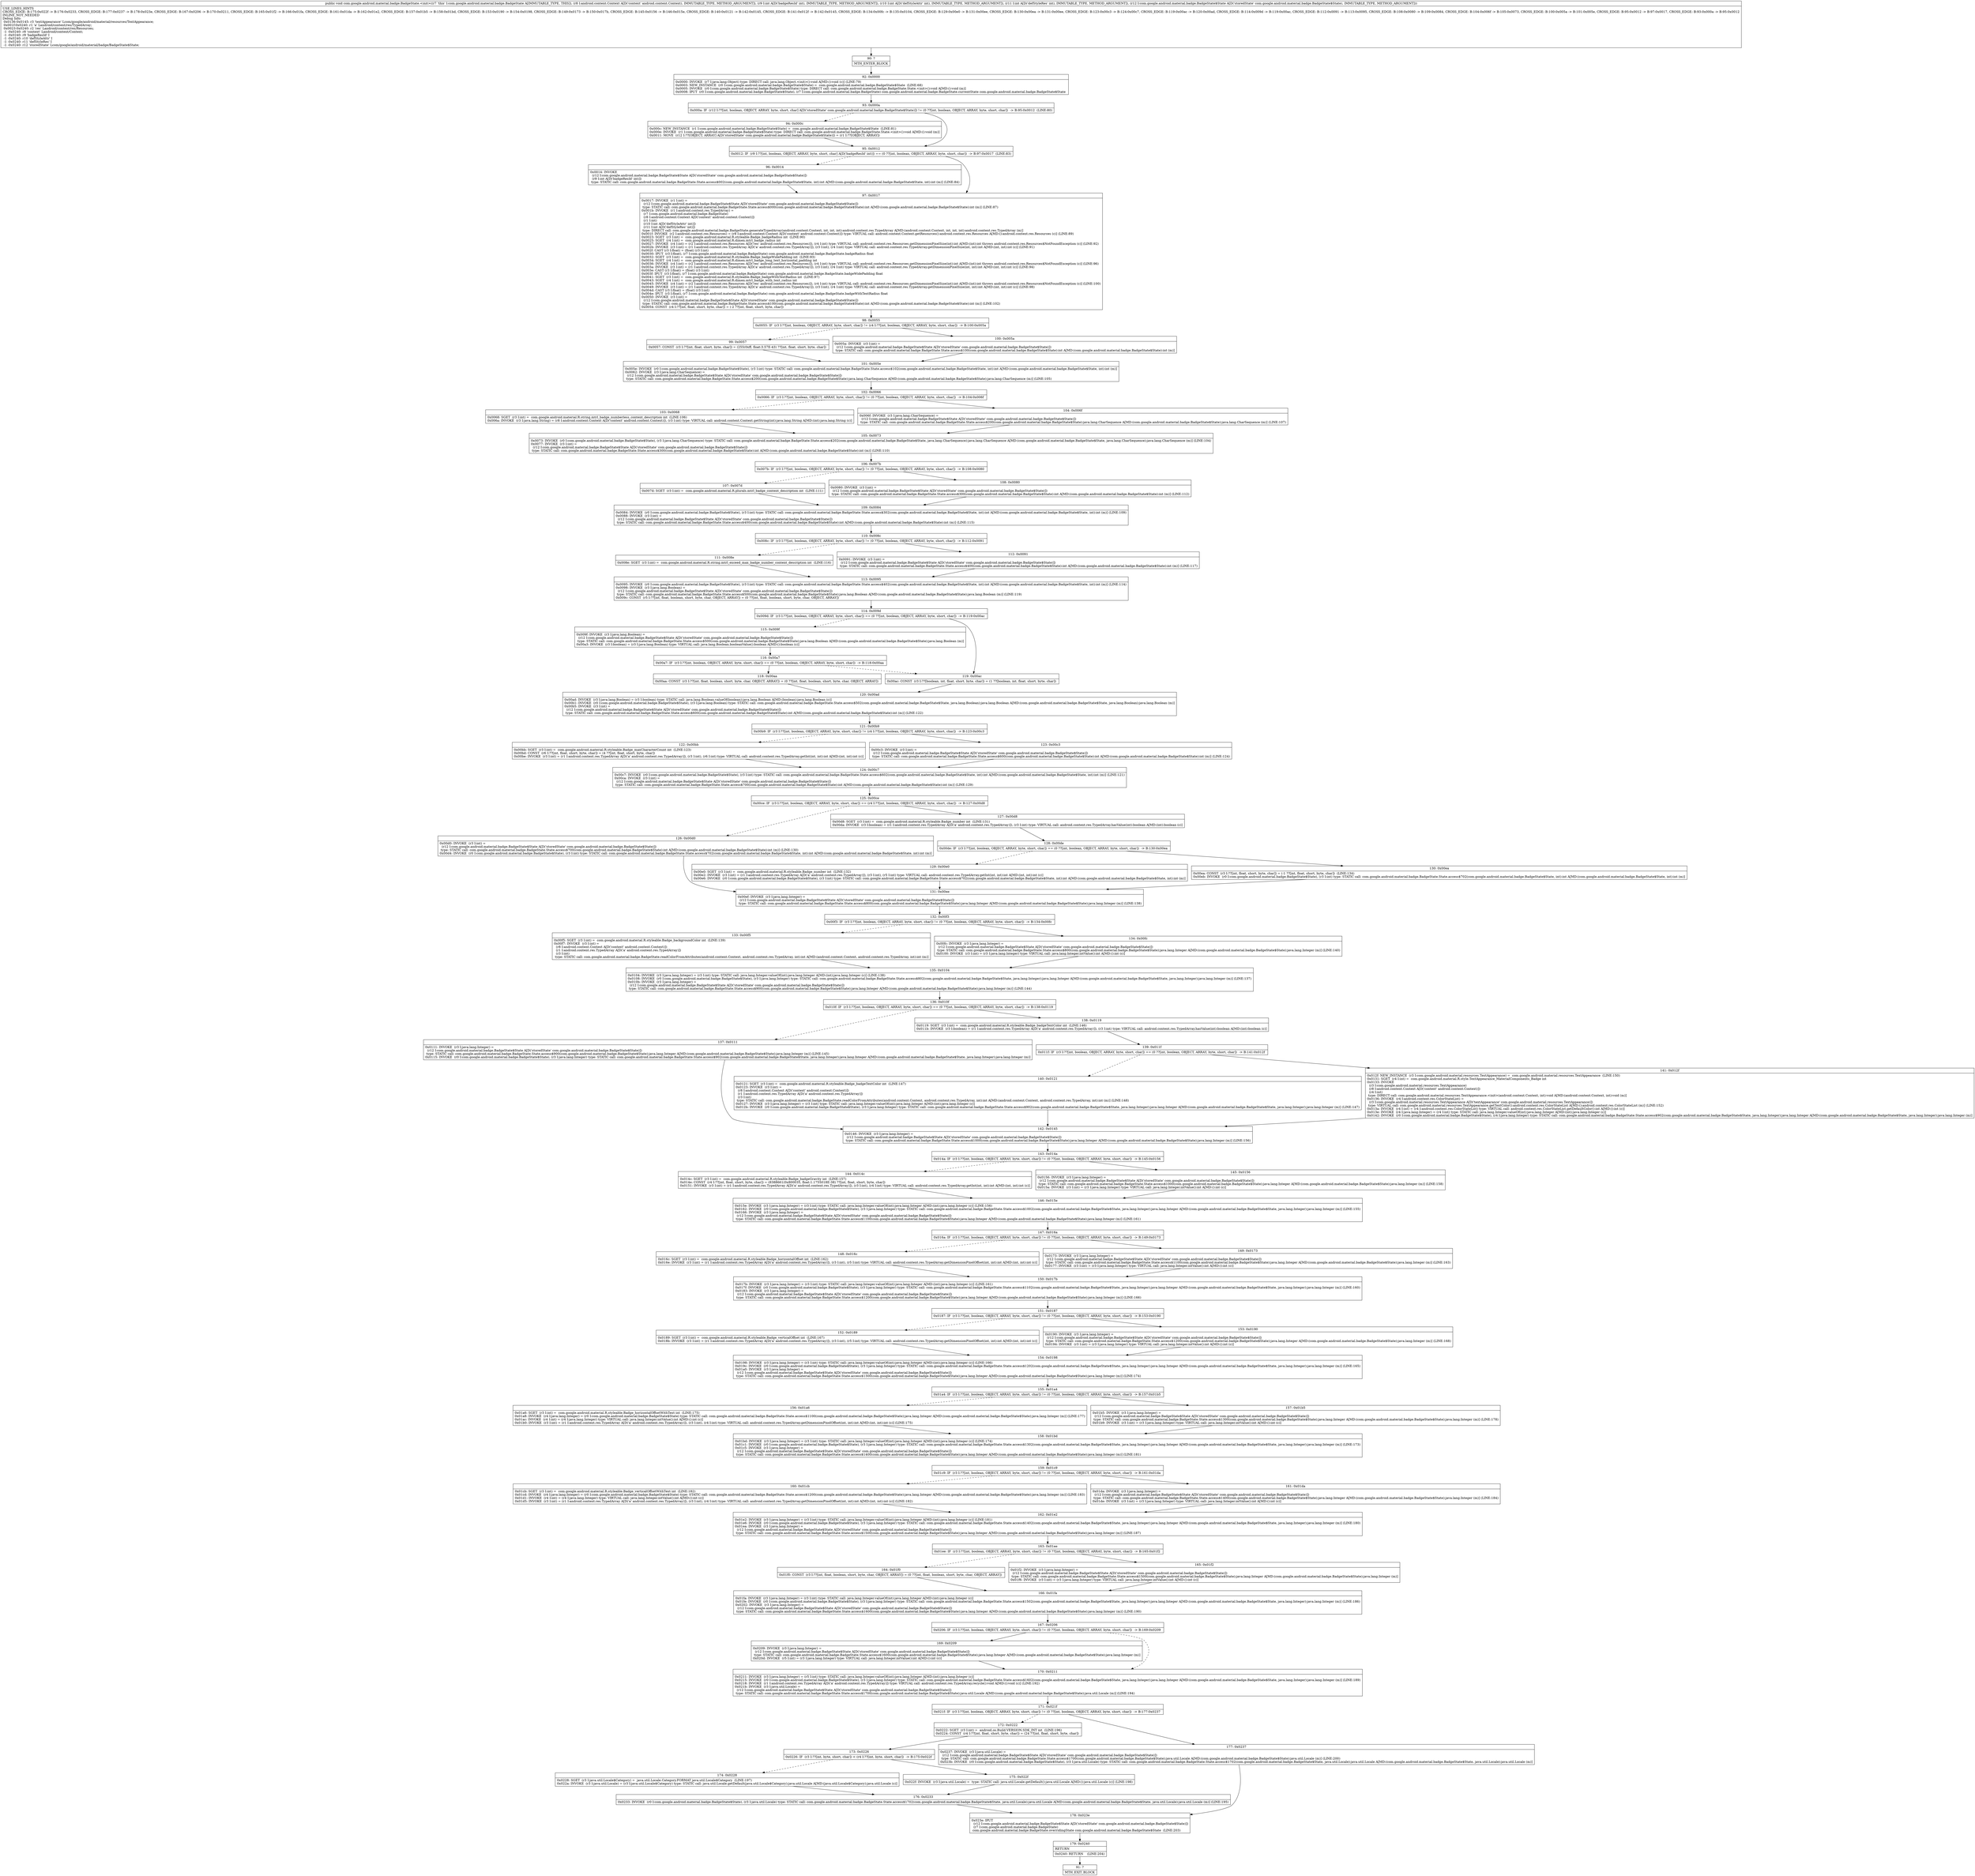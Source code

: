 digraph "CFG forcom.google.android.material.badge.BadgeState.\<init\>(Landroid\/content\/Context;IIILcom\/google\/android\/material\/badge\/BadgeState$State;)V" {
Node_90 [shape=record,label="{90\:\ ?|MTH_ENTER_BLOCK\l}"];
Node_92 [shape=record,label="{92\:\ 0x0000|0x0000: INVOKE  (r7 I:java.lang.Object) type: DIRECT call: java.lang.Object.\<init\>():void A[MD:():void (c)] (LINE:79)\l0x0003: NEW_INSTANCE  (r0 I:com.google.android.material.badge.BadgeState$State) =  com.google.android.material.badge.BadgeState$State  (LINE:68)\l0x0005: INVOKE  (r0 I:com.google.android.material.badge.BadgeState$State) type: DIRECT call: com.google.android.material.badge.BadgeState.State.\<init\>():void A[MD:():void (m)]\l0x0008: IPUT  (r0 I:com.google.android.material.badge.BadgeState$State), (r7 I:com.google.android.material.badge.BadgeState) com.google.android.material.badge.BadgeState.currentState com.google.android.material.badge.BadgeState$State \l}"];
Node_93 [shape=record,label="{93\:\ 0x000a|0x000a: IF  (r12 I:??[int, boolean, OBJECT, ARRAY, byte, short, char] A[D('storedState' com.google.android.material.badge.BadgeState$State)]) != (0 ??[int, boolean, OBJECT, ARRAY, byte, short, char])  \-\> B:95:0x0012  (LINE:80)\l}"];
Node_94 [shape=record,label="{94\:\ 0x000c|0x000c: NEW_INSTANCE  (r1 I:com.google.android.material.badge.BadgeState$State) =  com.google.android.material.badge.BadgeState$State  (LINE:81)\l0x000e: INVOKE  (r1 I:com.google.android.material.badge.BadgeState$State) type: DIRECT call: com.google.android.material.badge.BadgeState.State.\<init\>():void A[MD:():void (m)]\l0x0011: MOVE  (r12 I:??[OBJECT, ARRAY] A[D('storedState' com.google.android.material.badge.BadgeState$State)]) = (r1 I:??[OBJECT, ARRAY]) \l}"];
Node_95 [shape=record,label="{95\:\ 0x0012|0x0012: IF  (r9 I:??[int, boolean, OBJECT, ARRAY, byte, short, char] A[D('badgeResId' int)]) == (0 ??[int, boolean, OBJECT, ARRAY, byte, short, char])  \-\> B:97:0x0017  (LINE:83)\l}"];
Node_96 [shape=record,label="{96\:\ 0x0014|0x0014: INVOKE  \l  (r12 I:com.google.android.material.badge.BadgeState$State A[D('storedState' com.google.android.material.badge.BadgeState$State)])\l  (r9 I:int A[D('badgeResId' int)])\l type: STATIC call: com.google.android.material.badge.BadgeState.State.access$002(com.google.android.material.badge.BadgeState$State, int):int A[MD:(com.google.android.material.badge.BadgeState$State, int):int (m)] (LINE:84)\l}"];
Node_97 [shape=record,label="{97\:\ 0x0017|0x0017: INVOKE  (r1 I:int) = \l  (r12 I:com.google.android.material.badge.BadgeState$State A[D('storedState' com.google.android.material.badge.BadgeState$State)])\l type: STATIC call: com.google.android.material.badge.BadgeState.State.access$000(com.google.android.material.badge.BadgeState$State):int A[MD:(com.google.android.material.badge.BadgeState$State):int (m)] (LINE:87)\l0x001b: INVOKE  (r1 I:android.content.res.TypedArray) = \l  (r7 I:com.google.android.material.badge.BadgeState)\l  (r8 I:android.content.Context A[D('context' android.content.Context)])\l  (r1 I:int)\l  (r10 I:int A[D('defStyleAttr' int)])\l  (r11 I:int A[D('defStyleRes' int)])\l type: DIRECT call: com.google.android.material.badge.BadgeState.generateTypedArray(android.content.Context, int, int, int):android.content.res.TypedArray A[MD:(android.content.Context, int, int, int):android.content.res.TypedArray (m)]\l0x001f: INVOKE  (r2 I:android.content.res.Resources) = (r8 I:android.content.Context A[D('context' android.content.Context)]) type: VIRTUAL call: android.content.Context.getResources():android.content.res.Resources A[MD:():android.content.res.Resources (c)] (LINE:89)\l0x0023: SGET  (r3 I:int) =  com.google.android.material.R.styleable.Badge_badgeRadius int  (LINE:90)\l0x0025: SGET  (r4 I:int) =  com.google.android.material.R.dimen.mtrl_badge_radius int \l0x0027: INVOKE  (r4 I:int) = (r2 I:android.content.res.Resources A[D('res' android.content.res.Resources)]), (r4 I:int) type: VIRTUAL call: android.content.res.Resources.getDimensionPixelSize(int):int A[MD:(int):int throws android.content.res.Resources$NotFoundException (c)] (LINE:92)\l0x002b: INVOKE  (r3 I:int) = (r1 I:android.content.res.TypedArray A[D('a' android.content.res.TypedArray)]), (r3 I:int), (r4 I:int) type: VIRTUAL call: android.content.res.TypedArray.getDimensionPixelSize(int, int):int A[MD:(int, int):int (c)] (LINE:91)\l0x002f: CAST (r3 I:float) = (float) (r3 I:int) \l0x0030: IPUT  (r3 I:float), (r7 I:com.google.android.material.badge.BadgeState) com.google.android.material.badge.BadgeState.badgeRadius float \l0x0032: SGET  (r3 I:int) =  com.google.android.material.R.styleable.Badge_badgeWidePadding int  (LINE:93)\l0x0034: SGET  (r4 I:int) =  com.google.android.material.R.dimen.mtrl_badge_long_text_horizontal_padding int \l0x0036: INVOKE  (r4 I:int) = (r2 I:android.content.res.Resources A[D('res' android.content.res.Resources)]), (r4 I:int) type: VIRTUAL call: android.content.res.Resources.getDimensionPixelSize(int):int A[MD:(int):int throws android.content.res.Resources$NotFoundException (c)] (LINE:96)\l0x003a: INVOKE  (r3 I:int) = (r1 I:android.content.res.TypedArray A[D('a' android.content.res.TypedArray)]), (r3 I:int), (r4 I:int) type: VIRTUAL call: android.content.res.TypedArray.getDimensionPixelSize(int, int):int A[MD:(int, int):int (c)] (LINE:94)\l0x003e: CAST (r3 I:float) = (float) (r3 I:int) \l0x003f: IPUT  (r3 I:float), (r7 I:com.google.android.material.badge.BadgeState) com.google.android.material.badge.BadgeState.badgeWidePadding float \l0x0041: SGET  (r3 I:int) =  com.google.android.material.R.styleable.Badge_badgeWithTextRadius int  (LINE:97)\l0x0043: SGET  (r4 I:int) =  com.google.android.material.R.dimen.mtrl_badge_with_text_radius int \l0x0045: INVOKE  (r4 I:int) = (r2 I:android.content.res.Resources A[D('res' android.content.res.Resources)]), (r4 I:int) type: VIRTUAL call: android.content.res.Resources.getDimensionPixelSize(int):int A[MD:(int):int throws android.content.res.Resources$NotFoundException (c)] (LINE:100)\l0x0049: INVOKE  (r3 I:int) = (r1 I:android.content.res.TypedArray A[D('a' android.content.res.TypedArray)]), (r3 I:int), (r4 I:int) type: VIRTUAL call: android.content.res.TypedArray.getDimensionPixelSize(int, int):int A[MD:(int, int):int (c)] (LINE:98)\l0x004d: CAST (r3 I:float) = (float) (r3 I:int) \l0x004e: IPUT  (r3 I:float), (r7 I:com.google.android.material.badge.BadgeState) com.google.android.material.badge.BadgeState.badgeWithTextRadius float \l0x0050: INVOKE  (r3 I:int) = \l  (r12 I:com.google.android.material.badge.BadgeState$State A[D('storedState' com.google.android.material.badge.BadgeState$State)])\l type: STATIC call: com.google.android.material.badge.BadgeState.State.access$100(com.google.android.material.badge.BadgeState$State):int A[MD:(com.google.android.material.badge.BadgeState$State):int (m)] (LINE:102)\l0x0054: CONST  (r4 I:??[int, float, short, byte, char]) = (\-2 ??[int, float, short, byte, char]) \l}"];
Node_98 [shape=record,label="{98\:\ 0x0055|0x0055: IF  (r3 I:??[int, boolean, OBJECT, ARRAY, byte, short, char]) != (r4 I:??[int, boolean, OBJECT, ARRAY, byte, short, char])  \-\> B:100:0x005a \l}"];
Node_99 [shape=record,label="{99\:\ 0x0057|0x0057: CONST  (r3 I:??[int, float, short, byte, char]) = (255(0xff, float:3.57E\-43) ??[int, float, short, byte, char]) \l}"];
Node_101 [shape=record,label="{101\:\ 0x005e|0x005e: INVOKE  (r0 I:com.google.android.material.badge.BadgeState$State), (r3 I:int) type: STATIC call: com.google.android.material.badge.BadgeState.State.access$102(com.google.android.material.badge.BadgeState$State, int):int A[MD:(com.google.android.material.badge.BadgeState$State, int):int (m)]\l0x0062: INVOKE  (r3 I:java.lang.CharSequence) = \l  (r12 I:com.google.android.material.badge.BadgeState$State A[D('storedState' com.google.android.material.badge.BadgeState$State)])\l type: STATIC call: com.google.android.material.badge.BadgeState.State.access$200(com.google.android.material.badge.BadgeState$State):java.lang.CharSequence A[MD:(com.google.android.material.badge.BadgeState$State):java.lang.CharSequence (m)] (LINE:105)\l}"];
Node_102 [shape=record,label="{102\:\ 0x0066|0x0066: IF  (r3 I:??[int, boolean, OBJECT, ARRAY, byte, short, char]) != (0 ??[int, boolean, OBJECT, ARRAY, byte, short, char])  \-\> B:104:0x006f \l}"];
Node_103 [shape=record,label="{103\:\ 0x0068|0x0068: SGET  (r3 I:int) =  com.google.android.material.R.string.mtrl_badge_numberless_content_description int  (LINE:106)\l0x006a: INVOKE  (r3 I:java.lang.String) = (r8 I:android.content.Context A[D('context' android.content.Context)]), (r3 I:int) type: VIRTUAL call: android.content.Context.getString(int):java.lang.String A[MD:(int):java.lang.String (c)]\l}"];
Node_105 [shape=record,label="{105\:\ 0x0073|0x0073: INVOKE  (r0 I:com.google.android.material.badge.BadgeState$State), (r3 I:java.lang.CharSequence) type: STATIC call: com.google.android.material.badge.BadgeState.State.access$202(com.google.android.material.badge.BadgeState$State, java.lang.CharSequence):java.lang.CharSequence A[MD:(com.google.android.material.badge.BadgeState$State, java.lang.CharSequence):java.lang.CharSequence (m)] (LINE:104)\l0x0077: INVOKE  (r3 I:int) = \l  (r12 I:com.google.android.material.badge.BadgeState$State A[D('storedState' com.google.android.material.badge.BadgeState$State)])\l type: STATIC call: com.google.android.material.badge.BadgeState.State.access$300(com.google.android.material.badge.BadgeState$State):int A[MD:(com.google.android.material.badge.BadgeState$State):int (m)] (LINE:110)\l}"];
Node_106 [shape=record,label="{106\:\ 0x007b|0x007b: IF  (r3 I:??[int, boolean, OBJECT, ARRAY, byte, short, char]) != (0 ??[int, boolean, OBJECT, ARRAY, byte, short, char])  \-\> B:108:0x0080 \l}"];
Node_107 [shape=record,label="{107\:\ 0x007d|0x007d: SGET  (r3 I:int) =  com.google.android.material.R.plurals.mtrl_badge_content_description int  (LINE:111)\l}"];
Node_109 [shape=record,label="{109\:\ 0x0084|0x0084: INVOKE  (r0 I:com.google.android.material.badge.BadgeState$State), (r3 I:int) type: STATIC call: com.google.android.material.badge.BadgeState.State.access$302(com.google.android.material.badge.BadgeState$State, int):int A[MD:(com.google.android.material.badge.BadgeState$State, int):int (m)] (LINE:109)\l0x0088: INVOKE  (r3 I:int) = \l  (r12 I:com.google.android.material.badge.BadgeState$State A[D('storedState' com.google.android.material.badge.BadgeState$State)])\l type: STATIC call: com.google.android.material.badge.BadgeState.State.access$400(com.google.android.material.badge.BadgeState$State):int A[MD:(com.google.android.material.badge.BadgeState$State):int (m)] (LINE:115)\l}"];
Node_110 [shape=record,label="{110\:\ 0x008c|0x008c: IF  (r3 I:??[int, boolean, OBJECT, ARRAY, byte, short, char]) != (0 ??[int, boolean, OBJECT, ARRAY, byte, short, char])  \-\> B:112:0x0091 \l}"];
Node_111 [shape=record,label="{111\:\ 0x008e|0x008e: SGET  (r3 I:int) =  com.google.android.material.R.string.mtrl_exceed_max_badge_number_content_description int  (LINE:116)\l}"];
Node_113 [shape=record,label="{113\:\ 0x0095|0x0095: INVOKE  (r0 I:com.google.android.material.badge.BadgeState$State), (r3 I:int) type: STATIC call: com.google.android.material.badge.BadgeState.State.access$402(com.google.android.material.badge.BadgeState$State, int):int A[MD:(com.google.android.material.badge.BadgeState$State, int):int (m)] (LINE:114)\l0x0098: INVOKE  (r3 I:java.lang.Boolean) = \l  (r12 I:com.google.android.material.badge.BadgeState$State A[D('storedState' com.google.android.material.badge.BadgeState$State)])\l type: STATIC call: com.google.android.material.badge.BadgeState.State.access$500(com.google.android.material.badge.BadgeState$State):java.lang.Boolean A[MD:(com.google.android.material.badge.BadgeState$State):java.lang.Boolean (m)] (LINE:119)\l0x009c: CONST  (r5 I:??[int, float, boolean, short, byte, char, OBJECT, ARRAY]) = (0 ??[int, float, boolean, short, byte, char, OBJECT, ARRAY]) \l}"];
Node_114 [shape=record,label="{114\:\ 0x009d|0x009d: IF  (r3 I:??[int, boolean, OBJECT, ARRAY, byte, short, char]) == (0 ??[int, boolean, OBJECT, ARRAY, byte, short, char])  \-\> B:119:0x00ac \l}"];
Node_115 [shape=record,label="{115\:\ 0x009f|0x009f: INVOKE  (r3 I:java.lang.Boolean) = \l  (r12 I:com.google.android.material.badge.BadgeState$State A[D('storedState' com.google.android.material.badge.BadgeState$State)])\l type: STATIC call: com.google.android.material.badge.BadgeState.State.access$500(com.google.android.material.badge.BadgeState$State):java.lang.Boolean A[MD:(com.google.android.material.badge.BadgeState$State):java.lang.Boolean (m)]\l0x00a3: INVOKE  (r3 I:boolean) = (r3 I:java.lang.Boolean) type: VIRTUAL call: java.lang.Boolean.booleanValue():boolean A[MD:():boolean (c)]\l}"];
Node_116 [shape=record,label="{116\:\ 0x00a7|0x00a7: IF  (r3 I:??[int, boolean, OBJECT, ARRAY, byte, short, char]) == (0 ??[int, boolean, OBJECT, ARRAY, byte, short, char])  \-\> B:118:0x00aa \l}"];
Node_118 [shape=record,label="{118\:\ 0x00aa|0x00aa: CONST  (r3 I:??[int, float, boolean, short, byte, char, OBJECT, ARRAY]) = (0 ??[int, float, boolean, short, byte, char, OBJECT, ARRAY]) \l}"];
Node_120 [shape=record,label="{120\:\ 0x00ad|0x00ad: INVOKE  (r3 I:java.lang.Boolean) = (r3 I:boolean) type: STATIC call: java.lang.Boolean.valueOf(boolean):java.lang.Boolean A[MD:(boolean):java.lang.Boolean (c)]\l0x00b1: INVOKE  (r0 I:com.google.android.material.badge.BadgeState$State), (r3 I:java.lang.Boolean) type: STATIC call: com.google.android.material.badge.BadgeState.State.access$502(com.google.android.material.badge.BadgeState$State, java.lang.Boolean):java.lang.Boolean A[MD:(com.google.android.material.badge.BadgeState$State, java.lang.Boolean):java.lang.Boolean (m)]\l0x00b5: INVOKE  (r3 I:int) = \l  (r12 I:com.google.android.material.badge.BadgeState$State A[D('storedState' com.google.android.material.badge.BadgeState$State)])\l type: STATIC call: com.google.android.material.badge.BadgeState.State.access$600(com.google.android.material.badge.BadgeState$State):int A[MD:(com.google.android.material.badge.BadgeState$State):int (m)] (LINE:122)\l}"];
Node_121 [shape=record,label="{121\:\ 0x00b9|0x00b9: IF  (r3 I:??[int, boolean, OBJECT, ARRAY, byte, short, char]) != (r4 I:??[int, boolean, OBJECT, ARRAY, byte, short, char])  \-\> B:123:0x00c3 \l}"];
Node_122 [shape=record,label="{122\:\ 0x00bb|0x00bb: SGET  (r3 I:int) =  com.google.android.material.R.styleable.Badge_maxCharacterCount int  (LINE:123)\l0x00bd: CONST  (r6 I:??[int, float, short, byte, char]) = (4 ??[int, float, short, byte, char]) \l0x00be: INVOKE  (r3 I:int) = (r1 I:android.content.res.TypedArray A[D('a' android.content.res.TypedArray)]), (r3 I:int), (r6 I:int) type: VIRTUAL call: android.content.res.TypedArray.getInt(int, int):int A[MD:(int, int):int (c)]\l}"];
Node_124 [shape=record,label="{124\:\ 0x00c7|0x00c7: INVOKE  (r0 I:com.google.android.material.badge.BadgeState$State), (r3 I:int) type: STATIC call: com.google.android.material.badge.BadgeState.State.access$602(com.google.android.material.badge.BadgeState$State, int):int A[MD:(com.google.android.material.badge.BadgeState$State, int):int (m)] (LINE:121)\l0x00ca: INVOKE  (r3 I:int) = \l  (r12 I:com.google.android.material.badge.BadgeState$State A[D('storedState' com.google.android.material.badge.BadgeState$State)])\l type: STATIC call: com.google.android.material.badge.BadgeState.State.access$700(com.google.android.material.badge.BadgeState$State):int A[MD:(com.google.android.material.badge.BadgeState$State):int (m)] (LINE:129)\l}"];
Node_125 [shape=record,label="{125\:\ 0x00ce|0x00ce: IF  (r3 I:??[int, boolean, OBJECT, ARRAY, byte, short, char]) == (r4 I:??[int, boolean, OBJECT, ARRAY, byte, short, char])  \-\> B:127:0x00d8 \l}"];
Node_126 [shape=record,label="{126\:\ 0x00d0|0x00d0: INVOKE  (r3 I:int) = \l  (r12 I:com.google.android.material.badge.BadgeState$State A[D('storedState' com.google.android.material.badge.BadgeState$State)])\l type: STATIC call: com.google.android.material.badge.BadgeState.State.access$700(com.google.android.material.badge.BadgeState$State):int A[MD:(com.google.android.material.badge.BadgeState$State):int (m)] (LINE:130)\l0x00d4: INVOKE  (r0 I:com.google.android.material.badge.BadgeState$State), (r3 I:int) type: STATIC call: com.google.android.material.badge.BadgeState.State.access$702(com.google.android.material.badge.BadgeState$State, int):int A[MD:(com.google.android.material.badge.BadgeState$State, int):int (m)]\l}"];
Node_131 [shape=record,label="{131\:\ 0x00ee|0x00ef: INVOKE  (r3 I:java.lang.Integer) = \l  (r12 I:com.google.android.material.badge.BadgeState$State A[D('storedState' com.google.android.material.badge.BadgeState$State)])\l type: STATIC call: com.google.android.material.badge.BadgeState.State.access$800(com.google.android.material.badge.BadgeState$State):java.lang.Integer A[MD:(com.google.android.material.badge.BadgeState$State):java.lang.Integer (m)] (LINE:138)\l}"];
Node_132 [shape=record,label="{132\:\ 0x00f3|0x00f3: IF  (r3 I:??[int, boolean, OBJECT, ARRAY, byte, short, char]) != (0 ??[int, boolean, OBJECT, ARRAY, byte, short, char])  \-\> B:134:0x00fc \l}"];
Node_133 [shape=record,label="{133\:\ 0x00f5|0x00f5: SGET  (r3 I:int) =  com.google.android.material.R.styleable.Badge_backgroundColor int  (LINE:139)\l0x00f7: INVOKE  (r3 I:int) = \l  (r8 I:android.content.Context A[D('context' android.content.Context)])\l  (r1 I:android.content.res.TypedArray A[D('a' android.content.res.TypedArray)])\l  (r3 I:int)\l type: STATIC call: com.google.android.material.badge.BadgeState.readColorFromAttributes(android.content.Context, android.content.res.TypedArray, int):int A[MD:(android.content.Context, android.content.res.TypedArray, int):int (m)]\l}"];
Node_135 [shape=record,label="{135\:\ 0x0104|0x0104: INVOKE  (r3 I:java.lang.Integer) = (r3 I:int) type: STATIC call: java.lang.Integer.valueOf(int):java.lang.Integer A[MD:(int):java.lang.Integer (c)] (LINE:138)\l0x0108: INVOKE  (r0 I:com.google.android.material.badge.BadgeState$State), (r3 I:java.lang.Integer) type: STATIC call: com.google.android.material.badge.BadgeState.State.access$802(com.google.android.material.badge.BadgeState$State, java.lang.Integer):java.lang.Integer A[MD:(com.google.android.material.badge.BadgeState$State, java.lang.Integer):java.lang.Integer (m)] (LINE:137)\l0x010b: INVOKE  (r3 I:java.lang.Integer) = \l  (r12 I:com.google.android.material.badge.BadgeState$State A[D('storedState' com.google.android.material.badge.BadgeState$State)])\l type: STATIC call: com.google.android.material.badge.BadgeState.State.access$900(com.google.android.material.badge.BadgeState$State):java.lang.Integer A[MD:(com.google.android.material.badge.BadgeState$State):java.lang.Integer (m)] (LINE:144)\l}"];
Node_136 [shape=record,label="{136\:\ 0x010f|0x010f: IF  (r3 I:??[int, boolean, OBJECT, ARRAY, byte, short, char]) == (0 ??[int, boolean, OBJECT, ARRAY, byte, short, char])  \-\> B:138:0x0119 \l}"];
Node_137 [shape=record,label="{137\:\ 0x0111|0x0111: INVOKE  (r3 I:java.lang.Integer) = \l  (r12 I:com.google.android.material.badge.BadgeState$State A[D('storedState' com.google.android.material.badge.BadgeState$State)])\l type: STATIC call: com.google.android.material.badge.BadgeState.State.access$900(com.google.android.material.badge.BadgeState$State):java.lang.Integer A[MD:(com.google.android.material.badge.BadgeState$State):java.lang.Integer (m)] (LINE:145)\l0x0115: INVOKE  (r0 I:com.google.android.material.badge.BadgeState$State), (r3 I:java.lang.Integer) type: STATIC call: com.google.android.material.badge.BadgeState.State.access$902(com.google.android.material.badge.BadgeState$State, java.lang.Integer):java.lang.Integer A[MD:(com.google.android.material.badge.BadgeState$State, java.lang.Integer):java.lang.Integer (m)]\l}"];
Node_142 [shape=record,label="{142\:\ 0x0145|0x0146: INVOKE  (r3 I:java.lang.Integer) = \l  (r12 I:com.google.android.material.badge.BadgeState$State A[D('storedState' com.google.android.material.badge.BadgeState$State)])\l type: STATIC call: com.google.android.material.badge.BadgeState.State.access$1000(com.google.android.material.badge.BadgeState$State):java.lang.Integer A[MD:(com.google.android.material.badge.BadgeState$State):java.lang.Integer (m)] (LINE:156)\l}"];
Node_143 [shape=record,label="{143\:\ 0x014a|0x014a: IF  (r3 I:??[int, boolean, OBJECT, ARRAY, byte, short, char]) != (0 ??[int, boolean, OBJECT, ARRAY, byte, short, char])  \-\> B:145:0x0156 \l}"];
Node_144 [shape=record,label="{144\:\ 0x014c|0x014c: SGET  (r3 I:int) =  com.google.android.material.R.styleable.Badge_badgeGravity int  (LINE:157)\l0x014e: CONST  (r4 I:??[int, float, short, byte, char]) = (8388661(0x800035, float:1.1755018E\-38) ??[int, float, short, byte, char]) \l0x0151: INVOKE  (r3 I:int) = (r1 I:android.content.res.TypedArray A[D('a' android.content.res.TypedArray)]), (r3 I:int), (r4 I:int) type: VIRTUAL call: android.content.res.TypedArray.getInt(int, int):int A[MD:(int, int):int (c)]\l}"];
Node_146 [shape=record,label="{146\:\ 0x015e|0x015e: INVOKE  (r3 I:java.lang.Integer) = (r3 I:int) type: STATIC call: java.lang.Integer.valueOf(int):java.lang.Integer A[MD:(int):java.lang.Integer (c)] (LINE:156)\l0x0162: INVOKE  (r0 I:com.google.android.material.badge.BadgeState$State), (r3 I:java.lang.Integer) type: STATIC call: com.google.android.material.badge.BadgeState.State.access$1002(com.google.android.material.badge.BadgeState$State, java.lang.Integer):java.lang.Integer A[MD:(com.google.android.material.badge.BadgeState$State, java.lang.Integer):java.lang.Integer (m)] (LINE:155)\l0x0166: INVOKE  (r3 I:java.lang.Integer) = \l  (r12 I:com.google.android.material.badge.BadgeState$State A[D('storedState' com.google.android.material.badge.BadgeState$State)])\l type: STATIC call: com.google.android.material.badge.BadgeState.State.access$1100(com.google.android.material.badge.BadgeState$State):java.lang.Integer A[MD:(com.google.android.material.badge.BadgeState$State):java.lang.Integer (m)] (LINE:161)\l}"];
Node_147 [shape=record,label="{147\:\ 0x016a|0x016a: IF  (r3 I:??[int, boolean, OBJECT, ARRAY, byte, short, char]) != (0 ??[int, boolean, OBJECT, ARRAY, byte, short, char])  \-\> B:149:0x0173 \l}"];
Node_148 [shape=record,label="{148\:\ 0x016c|0x016c: SGET  (r3 I:int) =  com.google.android.material.R.styleable.Badge_horizontalOffset int  (LINE:162)\l0x016e: INVOKE  (r3 I:int) = (r1 I:android.content.res.TypedArray A[D('a' android.content.res.TypedArray)]), (r3 I:int), (r5 I:int) type: VIRTUAL call: android.content.res.TypedArray.getDimensionPixelOffset(int, int):int A[MD:(int, int):int (c)]\l}"];
Node_150 [shape=record,label="{150\:\ 0x017b|0x017b: INVOKE  (r3 I:java.lang.Integer) = (r3 I:int) type: STATIC call: java.lang.Integer.valueOf(int):java.lang.Integer A[MD:(int):java.lang.Integer (c)] (LINE:161)\l0x017f: INVOKE  (r0 I:com.google.android.material.badge.BadgeState$State), (r3 I:java.lang.Integer) type: STATIC call: com.google.android.material.badge.BadgeState.State.access$1102(com.google.android.material.badge.BadgeState$State, java.lang.Integer):java.lang.Integer A[MD:(com.google.android.material.badge.BadgeState$State, java.lang.Integer):java.lang.Integer (m)] (LINE:160)\l0x0183: INVOKE  (r3 I:java.lang.Integer) = \l  (r12 I:com.google.android.material.badge.BadgeState$State A[D('storedState' com.google.android.material.badge.BadgeState$State)])\l type: STATIC call: com.google.android.material.badge.BadgeState.State.access$1200(com.google.android.material.badge.BadgeState$State):java.lang.Integer A[MD:(com.google.android.material.badge.BadgeState$State):java.lang.Integer (m)] (LINE:166)\l}"];
Node_151 [shape=record,label="{151\:\ 0x0187|0x0187: IF  (r3 I:??[int, boolean, OBJECT, ARRAY, byte, short, char]) != (0 ??[int, boolean, OBJECT, ARRAY, byte, short, char])  \-\> B:153:0x0190 \l}"];
Node_152 [shape=record,label="{152\:\ 0x0189|0x0189: SGET  (r3 I:int) =  com.google.android.material.R.styleable.Badge_verticalOffset int  (LINE:167)\l0x018b: INVOKE  (r3 I:int) = (r1 I:android.content.res.TypedArray A[D('a' android.content.res.TypedArray)]), (r3 I:int), (r5 I:int) type: VIRTUAL call: android.content.res.TypedArray.getDimensionPixelOffset(int, int):int A[MD:(int, int):int (c)]\l}"];
Node_154 [shape=record,label="{154\:\ 0x0198|0x0198: INVOKE  (r3 I:java.lang.Integer) = (r3 I:int) type: STATIC call: java.lang.Integer.valueOf(int):java.lang.Integer A[MD:(int):java.lang.Integer (c)] (LINE:166)\l0x019c: INVOKE  (r0 I:com.google.android.material.badge.BadgeState$State), (r3 I:java.lang.Integer) type: STATIC call: com.google.android.material.badge.BadgeState.State.access$1202(com.google.android.material.badge.BadgeState$State, java.lang.Integer):java.lang.Integer A[MD:(com.google.android.material.badge.BadgeState$State, java.lang.Integer):java.lang.Integer (m)] (LINE:165)\l0x01a0: INVOKE  (r3 I:java.lang.Integer) = \l  (r12 I:com.google.android.material.badge.BadgeState$State A[D('storedState' com.google.android.material.badge.BadgeState$State)])\l type: STATIC call: com.google.android.material.badge.BadgeState.State.access$1300(com.google.android.material.badge.BadgeState$State):java.lang.Integer A[MD:(com.google.android.material.badge.BadgeState$State):java.lang.Integer (m)] (LINE:174)\l}"];
Node_155 [shape=record,label="{155\:\ 0x01a4|0x01a4: IF  (r3 I:??[int, boolean, OBJECT, ARRAY, byte, short, char]) != (0 ??[int, boolean, OBJECT, ARRAY, byte, short, char])  \-\> B:157:0x01b5 \l}"];
Node_156 [shape=record,label="{156\:\ 0x01a6|0x01a6: SGET  (r3 I:int) =  com.google.android.material.R.styleable.Badge_horizontalOffsetWithText int  (LINE:175)\l0x01a8: INVOKE  (r4 I:java.lang.Integer) = (r0 I:com.google.android.material.badge.BadgeState$State) type: STATIC call: com.google.android.material.badge.BadgeState.State.access$1100(com.google.android.material.badge.BadgeState$State):java.lang.Integer A[MD:(com.google.android.material.badge.BadgeState$State):java.lang.Integer (m)] (LINE:177)\l0x01ac: INVOKE  (r4 I:int) = (r4 I:java.lang.Integer) type: VIRTUAL call: java.lang.Integer.intValue():int A[MD:():int (c)]\l0x01b0: INVOKE  (r3 I:int) = (r1 I:android.content.res.TypedArray A[D('a' android.content.res.TypedArray)]), (r3 I:int), (r4 I:int) type: VIRTUAL call: android.content.res.TypedArray.getDimensionPixelOffset(int, int):int A[MD:(int, int):int (c)] (LINE:175)\l}"];
Node_158 [shape=record,label="{158\:\ 0x01bd|0x01bd: INVOKE  (r3 I:java.lang.Integer) = (r3 I:int) type: STATIC call: java.lang.Integer.valueOf(int):java.lang.Integer A[MD:(int):java.lang.Integer (c)] (LINE:174)\l0x01c1: INVOKE  (r0 I:com.google.android.material.badge.BadgeState$State), (r3 I:java.lang.Integer) type: STATIC call: com.google.android.material.badge.BadgeState.State.access$1302(com.google.android.material.badge.BadgeState$State, java.lang.Integer):java.lang.Integer A[MD:(com.google.android.material.badge.BadgeState$State, java.lang.Integer):java.lang.Integer (m)] (LINE:173)\l0x01c5: INVOKE  (r3 I:java.lang.Integer) = \l  (r12 I:com.google.android.material.badge.BadgeState$State A[D('storedState' com.google.android.material.badge.BadgeState$State)])\l type: STATIC call: com.google.android.material.badge.BadgeState.State.access$1400(com.google.android.material.badge.BadgeState$State):java.lang.Integer A[MD:(com.google.android.material.badge.BadgeState$State):java.lang.Integer (m)] (LINE:181)\l}"];
Node_159 [shape=record,label="{159\:\ 0x01c9|0x01c9: IF  (r3 I:??[int, boolean, OBJECT, ARRAY, byte, short, char]) != (0 ??[int, boolean, OBJECT, ARRAY, byte, short, char])  \-\> B:161:0x01da \l}"];
Node_160 [shape=record,label="{160\:\ 0x01cb|0x01cb: SGET  (r3 I:int) =  com.google.android.material.R.styleable.Badge_verticalOffsetWithText int  (LINE:182)\l0x01cd: INVOKE  (r4 I:java.lang.Integer) = (r0 I:com.google.android.material.badge.BadgeState$State) type: STATIC call: com.google.android.material.badge.BadgeState.State.access$1200(com.google.android.material.badge.BadgeState$State):java.lang.Integer A[MD:(com.google.android.material.badge.BadgeState$State):java.lang.Integer (m)] (LINE:183)\l0x01d1: INVOKE  (r4 I:int) = (r4 I:java.lang.Integer) type: VIRTUAL call: java.lang.Integer.intValue():int A[MD:():int (c)]\l0x01d5: INVOKE  (r3 I:int) = (r1 I:android.content.res.TypedArray A[D('a' android.content.res.TypedArray)]), (r3 I:int), (r4 I:int) type: VIRTUAL call: android.content.res.TypedArray.getDimensionPixelOffset(int, int):int A[MD:(int, int):int (c)] (LINE:182)\l}"];
Node_162 [shape=record,label="{162\:\ 0x01e2|0x01e2: INVOKE  (r3 I:java.lang.Integer) = (r3 I:int) type: STATIC call: java.lang.Integer.valueOf(int):java.lang.Integer A[MD:(int):java.lang.Integer (c)] (LINE:181)\l0x01e6: INVOKE  (r0 I:com.google.android.material.badge.BadgeState$State), (r3 I:java.lang.Integer) type: STATIC call: com.google.android.material.badge.BadgeState.State.access$1402(com.google.android.material.badge.BadgeState$State, java.lang.Integer):java.lang.Integer A[MD:(com.google.android.material.badge.BadgeState$State, java.lang.Integer):java.lang.Integer (m)] (LINE:180)\l0x01ea: INVOKE  (r3 I:java.lang.Integer) = \l  (r12 I:com.google.android.material.badge.BadgeState$State A[D('storedState' com.google.android.material.badge.BadgeState$State)])\l type: STATIC call: com.google.android.material.badge.BadgeState.State.access$1500(com.google.android.material.badge.BadgeState$State):java.lang.Integer A[MD:(com.google.android.material.badge.BadgeState$State):java.lang.Integer (m)] (LINE:187)\l}"];
Node_163 [shape=record,label="{163\:\ 0x01ee|0x01ee: IF  (r3 I:??[int, boolean, OBJECT, ARRAY, byte, short, char]) != (0 ??[int, boolean, OBJECT, ARRAY, byte, short, char])  \-\> B:165:0x01f2 \l}"];
Node_164 [shape=record,label="{164\:\ 0x01f0|0x01f0: CONST  (r3 I:??[int, float, boolean, short, byte, char, OBJECT, ARRAY]) = (0 ??[int, float, boolean, short, byte, char, OBJECT, ARRAY]) \l}"];
Node_166 [shape=record,label="{166\:\ 0x01fa|0x01fa: INVOKE  (r3 I:java.lang.Integer) = (r3 I:int) type: STATIC call: java.lang.Integer.valueOf(int):java.lang.Integer A[MD:(int):java.lang.Integer (c)]\l0x01fe: INVOKE  (r0 I:com.google.android.material.badge.BadgeState$State), (r3 I:java.lang.Integer) type: STATIC call: com.google.android.material.badge.BadgeState.State.access$1502(com.google.android.material.badge.BadgeState$State, java.lang.Integer):java.lang.Integer A[MD:(com.google.android.material.badge.BadgeState$State, java.lang.Integer):java.lang.Integer (m)] (LINE:186)\l0x0202: INVOKE  (r3 I:java.lang.Integer) = \l  (r12 I:com.google.android.material.badge.BadgeState$State A[D('storedState' com.google.android.material.badge.BadgeState$State)])\l type: STATIC call: com.google.android.material.badge.BadgeState.State.access$1600(com.google.android.material.badge.BadgeState$State):java.lang.Integer A[MD:(com.google.android.material.badge.BadgeState$State):java.lang.Integer (m)] (LINE:190)\l}"];
Node_167 [shape=record,label="{167\:\ 0x0206|0x0206: IF  (r3 I:??[int, boolean, OBJECT, ARRAY, byte, short, char]) != (0 ??[int, boolean, OBJECT, ARRAY, byte, short, char])  \-\> B:169:0x0209 \l}"];
Node_169 [shape=record,label="{169\:\ 0x0209|0x0209: INVOKE  (r3 I:java.lang.Integer) = \l  (r12 I:com.google.android.material.badge.BadgeState$State A[D('storedState' com.google.android.material.badge.BadgeState$State)])\l type: STATIC call: com.google.android.material.badge.BadgeState.State.access$1600(com.google.android.material.badge.BadgeState$State):java.lang.Integer A[MD:(com.google.android.material.badge.BadgeState$State):java.lang.Integer (m)]\l0x020d: INVOKE  (r5 I:int) = (r3 I:java.lang.Integer) type: VIRTUAL call: java.lang.Integer.intValue():int A[MD:():int (c)]\l}"];
Node_170 [shape=record,label="{170\:\ 0x0211|0x0211: INVOKE  (r3 I:java.lang.Integer) = (r5 I:int) type: STATIC call: java.lang.Integer.valueOf(int):java.lang.Integer A[MD:(int):java.lang.Integer (c)]\l0x0215: INVOKE  (r0 I:com.google.android.material.badge.BadgeState$State), (r3 I:java.lang.Integer) type: STATIC call: com.google.android.material.badge.BadgeState.State.access$1602(com.google.android.material.badge.BadgeState$State, java.lang.Integer):java.lang.Integer A[MD:(com.google.android.material.badge.BadgeState$State, java.lang.Integer):java.lang.Integer (m)] (LINE:189)\l0x0218: INVOKE  (r1 I:android.content.res.TypedArray A[D('a' android.content.res.TypedArray)]) type: VIRTUAL call: android.content.res.TypedArray.recycle():void A[MD:():void (c)] (LINE:192)\l0x021b: INVOKE  (r3 I:java.util.Locale) = \l  (r12 I:com.google.android.material.badge.BadgeState$State A[D('storedState' com.google.android.material.badge.BadgeState$State)])\l type: STATIC call: com.google.android.material.badge.BadgeState.State.access$1700(com.google.android.material.badge.BadgeState$State):java.util.Locale A[MD:(com.google.android.material.badge.BadgeState$State):java.util.Locale (m)] (LINE:194)\l}"];
Node_171 [shape=record,label="{171\:\ 0x021f|0x021f: IF  (r3 I:??[int, boolean, OBJECT, ARRAY, byte, short, char]) != (0 ??[int, boolean, OBJECT, ARRAY, byte, short, char])  \-\> B:177:0x0237 \l}"];
Node_172 [shape=record,label="{172\:\ 0x0222|0x0222: SGET  (r3 I:int) =  android.os.Build.VERSION.SDK_INT int  (LINE:196)\l0x0224: CONST  (r4 I:??[int, float, short, byte, char]) = (24 ??[int, float, short, byte, char]) \l}"];
Node_173 [shape=record,label="{173\:\ 0x0226|0x0226: IF  (r3 I:??[int, byte, short, char]) \< (r4 I:??[int, byte, short, char])  \-\> B:175:0x022f \l}"];
Node_174 [shape=record,label="{174\:\ 0x0228|0x0228: SGET  (r3 I:java.util.Locale$Category) =  java.util.Locale.Category.FORMAT java.util.Locale$Category  (LINE:197)\l0x022a: INVOKE  (r3 I:java.util.Locale) = (r3 I:java.util.Locale$Category) type: STATIC call: java.util.Locale.getDefault(java.util.Locale$Category):java.util.Locale A[MD:(java.util.Locale$Category):java.util.Locale (c)]\l}"];
Node_176 [shape=record,label="{176\:\ 0x0233|0x0233: INVOKE  (r0 I:com.google.android.material.badge.BadgeState$State), (r3 I:java.util.Locale) type: STATIC call: com.google.android.material.badge.BadgeState.State.access$1702(com.google.android.material.badge.BadgeState$State, java.util.Locale):java.util.Locale A[MD:(com.google.android.material.badge.BadgeState$State, java.util.Locale):java.util.Locale (m)] (LINE:195)\l}"];
Node_178 [shape=record,label="{178\:\ 0x023e|0x023e: IPUT  \l  (r12 I:com.google.android.material.badge.BadgeState$State A[D('storedState' com.google.android.material.badge.BadgeState$State)])\l  (r7 I:com.google.android.material.badge.BadgeState)\l com.google.android.material.badge.BadgeState.overridingState com.google.android.material.badge.BadgeState$State  (LINE:203)\l}"];
Node_179 [shape=record,label="{179\:\ 0x0240|RETURN\l|0x0240: RETURN    (LINE:204)\l}"];
Node_91 [shape=record,label="{91\:\ ?|MTH_EXIT_BLOCK\l}"];
Node_175 [shape=record,label="{175\:\ 0x022f|0x022f: INVOKE  (r3 I:java.util.Locale) =  type: STATIC call: java.util.Locale.getDefault():java.util.Locale A[MD:():java.util.Locale (c)] (LINE:198)\l}"];
Node_177 [shape=record,label="{177\:\ 0x0237|0x0237: INVOKE  (r3 I:java.util.Locale) = \l  (r12 I:com.google.android.material.badge.BadgeState$State A[D('storedState' com.google.android.material.badge.BadgeState$State)])\l type: STATIC call: com.google.android.material.badge.BadgeState.State.access$1700(com.google.android.material.badge.BadgeState$State):java.util.Locale A[MD:(com.google.android.material.badge.BadgeState$State):java.util.Locale (m)] (LINE:200)\l0x023b: INVOKE  (r0 I:com.google.android.material.badge.BadgeState$State), (r3 I:java.util.Locale) type: STATIC call: com.google.android.material.badge.BadgeState.State.access$1702(com.google.android.material.badge.BadgeState$State, java.util.Locale):java.util.Locale A[MD:(com.google.android.material.badge.BadgeState$State, java.util.Locale):java.util.Locale (m)]\l}"];
Node_165 [shape=record,label="{165\:\ 0x01f2|0x01f2: INVOKE  (r3 I:java.lang.Integer) = \l  (r12 I:com.google.android.material.badge.BadgeState$State A[D('storedState' com.google.android.material.badge.BadgeState$State)])\l type: STATIC call: com.google.android.material.badge.BadgeState.State.access$1500(com.google.android.material.badge.BadgeState$State):java.lang.Integer A[MD:(com.google.android.material.badge.BadgeState$State):java.lang.Integer (m)]\l0x01f6: INVOKE  (r3 I:int) = (r3 I:java.lang.Integer) type: VIRTUAL call: java.lang.Integer.intValue():int A[MD:():int (c)]\l}"];
Node_161 [shape=record,label="{161\:\ 0x01da|0x01da: INVOKE  (r3 I:java.lang.Integer) = \l  (r12 I:com.google.android.material.badge.BadgeState$State A[D('storedState' com.google.android.material.badge.BadgeState$State)])\l type: STATIC call: com.google.android.material.badge.BadgeState.State.access$1400(com.google.android.material.badge.BadgeState$State):java.lang.Integer A[MD:(com.google.android.material.badge.BadgeState$State):java.lang.Integer (m)] (LINE:184)\l0x01de: INVOKE  (r3 I:int) = (r3 I:java.lang.Integer) type: VIRTUAL call: java.lang.Integer.intValue():int A[MD:():int (c)]\l}"];
Node_157 [shape=record,label="{157\:\ 0x01b5|0x01b5: INVOKE  (r3 I:java.lang.Integer) = \l  (r12 I:com.google.android.material.badge.BadgeState$State A[D('storedState' com.google.android.material.badge.BadgeState$State)])\l type: STATIC call: com.google.android.material.badge.BadgeState.State.access$1300(com.google.android.material.badge.BadgeState$State):java.lang.Integer A[MD:(com.google.android.material.badge.BadgeState$State):java.lang.Integer (m)] (LINE:178)\l0x01b9: INVOKE  (r3 I:int) = (r3 I:java.lang.Integer) type: VIRTUAL call: java.lang.Integer.intValue():int A[MD:():int (c)]\l}"];
Node_153 [shape=record,label="{153\:\ 0x0190|0x0190: INVOKE  (r3 I:java.lang.Integer) = \l  (r12 I:com.google.android.material.badge.BadgeState$State A[D('storedState' com.google.android.material.badge.BadgeState$State)])\l type: STATIC call: com.google.android.material.badge.BadgeState.State.access$1200(com.google.android.material.badge.BadgeState$State):java.lang.Integer A[MD:(com.google.android.material.badge.BadgeState$State):java.lang.Integer (m)] (LINE:168)\l0x0194: INVOKE  (r3 I:int) = (r3 I:java.lang.Integer) type: VIRTUAL call: java.lang.Integer.intValue():int A[MD:():int (c)]\l}"];
Node_149 [shape=record,label="{149\:\ 0x0173|0x0173: INVOKE  (r3 I:java.lang.Integer) = \l  (r12 I:com.google.android.material.badge.BadgeState$State A[D('storedState' com.google.android.material.badge.BadgeState$State)])\l type: STATIC call: com.google.android.material.badge.BadgeState.State.access$1100(com.google.android.material.badge.BadgeState$State):java.lang.Integer A[MD:(com.google.android.material.badge.BadgeState$State):java.lang.Integer (m)] (LINE:163)\l0x0177: INVOKE  (r3 I:int) = (r3 I:java.lang.Integer) type: VIRTUAL call: java.lang.Integer.intValue():int A[MD:():int (c)]\l}"];
Node_145 [shape=record,label="{145\:\ 0x0156|0x0156: INVOKE  (r3 I:java.lang.Integer) = \l  (r12 I:com.google.android.material.badge.BadgeState$State A[D('storedState' com.google.android.material.badge.BadgeState$State)])\l type: STATIC call: com.google.android.material.badge.BadgeState.State.access$1000(com.google.android.material.badge.BadgeState$State):java.lang.Integer A[MD:(com.google.android.material.badge.BadgeState$State):java.lang.Integer (m)] (LINE:158)\l0x015a: INVOKE  (r3 I:int) = (r3 I:java.lang.Integer) type: VIRTUAL call: java.lang.Integer.intValue():int A[MD:():int (c)]\l}"];
Node_138 [shape=record,label="{138\:\ 0x0119|0x0119: SGET  (r3 I:int) =  com.google.android.material.R.styleable.Badge_badgeTextColor int  (LINE:146)\l0x011b: INVOKE  (r3 I:boolean) = (r1 I:android.content.res.TypedArray A[D('a' android.content.res.TypedArray)]), (r3 I:int) type: VIRTUAL call: android.content.res.TypedArray.hasValue(int):boolean A[MD:(int):boolean (c)]\l}"];
Node_139 [shape=record,label="{139\:\ 0x011f|0x011f: IF  (r3 I:??[int, boolean, OBJECT, ARRAY, byte, short, char]) == (0 ??[int, boolean, OBJECT, ARRAY, byte, short, char])  \-\> B:141:0x012f \l}"];
Node_140 [shape=record,label="{140\:\ 0x0121|0x0121: SGET  (r3 I:int) =  com.google.android.material.R.styleable.Badge_badgeTextColor int  (LINE:147)\l0x0123: INVOKE  (r3 I:int) = \l  (r8 I:android.content.Context A[D('context' android.content.Context)])\l  (r1 I:android.content.res.TypedArray A[D('a' android.content.res.TypedArray)])\l  (r3 I:int)\l type: STATIC call: com.google.android.material.badge.BadgeState.readColorFromAttributes(android.content.Context, android.content.res.TypedArray, int):int A[MD:(android.content.Context, android.content.res.TypedArray, int):int (m)] (LINE:148)\l0x0127: INVOKE  (r3 I:java.lang.Integer) = (r3 I:int) type: STATIC call: java.lang.Integer.valueOf(int):java.lang.Integer A[MD:(int):java.lang.Integer (c)]\l0x012b: INVOKE  (r0 I:com.google.android.material.badge.BadgeState$State), (r3 I:java.lang.Integer) type: STATIC call: com.google.android.material.badge.BadgeState.State.access$902(com.google.android.material.badge.BadgeState$State, java.lang.Integer):java.lang.Integer A[MD:(com.google.android.material.badge.BadgeState$State, java.lang.Integer):java.lang.Integer (m)] (LINE:147)\l}"];
Node_141 [shape=record,label="{141\:\ 0x012f|0x012f: NEW_INSTANCE  (r3 I:com.google.android.material.resources.TextAppearance) =  com.google.android.material.resources.TextAppearance  (LINE:150)\l0x0131: SGET  (r4 I:int) =  com.google.android.material.R.style.TextAppearance_MaterialComponents_Badge int \l0x0133: INVOKE  \l  (r3 I:com.google.android.material.resources.TextAppearance)\l  (r8 I:android.content.Context A[D('context' android.content.Context)])\l  (r4 I:int)\l type: DIRECT call: com.google.android.material.resources.TextAppearance.\<init\>(android.content.Context, int):void A[MD:(android.content.Context, int):void (m)]\l0x0136: INVOKE  (r4 I:android.content.res.ColorStateList) = \l  (r3 I:com.google.android.material.resources.TextAppearance A[D('textAppearance' com.google.android.material.resources.TextAppearance)])\l type: VIRTUAL call: com.google.android.material.resources.TextAppearance.getTextColor():android.content.res.ColorStateList A[MD:():android.content.res.ColorStateList (m)] (LINE:152)\l0x013a: INVOKE  (r4 I:int) = (r4 I:android.content.res.ColorStateList) type: VIRTUAL call: android.content.res.ColorStateList.getDefaultColor():int A[MD:():int (c)]\l0x013e: INVOKE  (r4 I:java.lang.Integer) = (r4 I:int) type: STATIC call: java.lang.Integer.valueOf(int):java.lang.Integer A[MD:(int):java.lang.Integer (c)]\l0x0142: INVOKE  (r0 I:com.google.android.material.badge.BadgeState$State), (r4 I:java.lang.Integer) type: STATIC call: com.google.android.material.badge.BadgeState.State.access$902(com.google.android.material.badge.BadgeState$State, java.lang.Integer):java.lang.Integer A[MD:(com.google.android.material.badge.BadgeState$State, java.lang.Integer):java.lang.Integer (m)]\l}"];
Node_134 [shape=record,label="{134\:\ 0x00fc|0x00fc: INVOKE  (r3 I:java.lang.Integer) = \l  (r12 I:com.google.android.material.badge.BadgeState$State A[D('storedState' com.google.android.material.badge.BadgeState$State)])\l type: STATIC call: com.google.android.material.badge.BadgeState.State.access$800(com.google.android.material.badge.BadgeState$State):java.lang.Integer A[MD:(com.google.android.material.badge.BadgeState$State):java.lang.Integer (m)] (LINE:140)\l0x0100: INVOKE  (r3 I:int) = (r3 I:java.lang.Integer) type: VIRTUAL call: java.lang.Integer.intValue():int A[MD:():int (c)]\l}"];
Node_127 [shape=record,label="{127\:\ 0x00d8|0x00d8: SGET  (r3 I:int) =  com.google.android.material.R.styleable.Badge_number int  (LINE:131)\l0x00da: INVOKE  (r3 I:boolean) = (r1 I:android.content.res.TypedArray A[D('a' android.content.res.TypedArray)]), (r3 I:int) type: VIRTUAL call: android.content.res.TypedArray.hasValue(int):boolean A[MD:(int):boolean (c)]\l}"];
Node_128 [shape=record,label="{128\:\ 0x00de|0x00de: IF  (r3 I:??[int, boolean, OBJECT, ARRAY, byte, short, char]) == (0 ??[int, boolean, OBJECT, ARRAY, byte, short, char])  \-\> B:130:0x00ea \l}"];
Node_129 [shape=record,label="{129\:\ 0x00e0|0x00e0: SGET  (r3 I:int) =  com.google.android.material.R.styleable.Badge_number int  (LINE:132)\l0x00e2: INVOKE  (r3 I:int) = (r1 I:android.content.res.TypedArray A[D('a' android.content.res.TypedArray)]), (r3 I:int), (r5 I:int) type: VIRTUAL call: android.content.res.TypedArray.getInt(int, int):int A[MD:(int, int):int (c)]\l0x00e6: INVOKE  (r0 I:com.google.android.material.badge.BadgeState$State), (r3 I:int) type: STATIC call: com.google.android.material.badge.BadgeState.State.access$702(com.google.android.material.badge.BadgeState$State, int):int A[MD:(com.google.android.material.badge.BadgeState$State, int):int (m)]\l}"];
Node_130 [shape=record,label="{130\:\ 0x00ea|0x00ea: CONST  (r3 I:??[int, float, short, byte, char]) = (\-1 ??[int, float, short, byte, char])  (LINE:134)\l0x00eb: INVOKE  (r0 I:com.google.android.material.badge.BadgeState$State), (r3 I:int) type: STATIC call: com.google.android.material.badge.BadgeState.State.access$702(com.google.android.material.badge.BadgeState$State, int):int A[MD:(com.google.android.material.badge.BadgeState$State, int):int (m)]\l}"];
Node_123 [shape=record,label="{123\:\ 0x00c3|0x00c3: INVOKE  (r3 I:int) = \l  (r12 I:com.google.android.material.badge.BadgeState$State A[D('storedState' com.google.android.material.badge.BadgeState$State)])\l type: STATIC call: com.google.android.material.badge.BadgeState.State.access$600(com.google.android.material.badge.BadgeState$State):int A[MD:(com.google.android.material.badge.BadgeState$State):int (m)] (LINE:124)\l}"];
Node_119 [shape=record,label="{119\:\ 0x00ac|0x00ac: CONST  (r3 I:??[boolean, int, float, short, byte, char]) = (1 ??[boolean, int, float, short, byte, char]) \l}"];
Node_112 [shape=record,label="{112\:\ 0x0091|0x0091: INVOKE  (r3 I:int) = \l  (r12 I:com.google.android.material.badge.BadgeState$State A[D('storedState' com.google.android.material.badge.BadgeState$State)])\l type: STATIC call: com.google.android.material.badge.BadgeState.State.access$400(com.google.android.material.badge.BadgeState$State):int A[MD:(com.google.android.material.badge.BadgeState$State):int (m)] (LINE:117)\l}"];
Node_108 [shape=record,label="{108\:\ 0x0080|0x0080: INVOKE  (r3 I:int) = \l  (r12 I:com.google.android.material.badge.BadgeState$State A[D('storedState' com.google.android.material.badge.BadgeState$State)])\l type: STATIC call: com.google.android.material.badge.BadgeState.State.access$300(com.google.android.material.badge.BadgeState$State):int A[MD:(com.google.android.material.badge.BadgeState$State):int (m)] (LINE:112)\l}"];
Node_104 [shape=record,label="{104\:\ 0x006f|0x006f: INVOKE  (r3 I:java.lang.CharSequence) = \l  (r12 I:com.google.android.material.badge.BadgeState$State A[D('storedState' com.google.android.material.badge.BadgeState$State)])\l type: STATIC call: com.google.android.material.badge.BadgeState.State.access$200(com.google.android.material.badge.BadgeState$State):java.lang.CharSequence A[MD:(com.google.android.material.badge.BadgeState$State):java.lang.CharSequence (m)] (LINE:107)\l}"];
Node_100 [shape=record,label="{100\:\ 0x005a|0x005a: INVOKE  (r3 I:int) = \l  (r12 I:com.google.android.material.badge.BadgeState$State A[D('storedState' com.google.android.material.badge.BadgeState$State)])\l type: STATIC call: com.google.android.material.badge.BadgeState.State.access$100(com.google.android.material.badge.BadgeState$State):int A[MD:(com.google.android.material.badge.BadgeState$State):int (m)]\l}"];
MethodNode[shape=record,label="{public void com.google.android.material.badge.BadgeState.\<init\>((r7 'this' I:com.google.android.material.badge.BadgeState A[IMMUTABLE_TYPE, THIS]), (r8 I:android.content.Context A[D('context' android.content.Context), IMMUTABLE_TYPE, METHOD_ARGUMENT]), (r9 I:int A[D('badgeResId' int), IMMUTABLE_TYPE, METHOD_ARGUMENT]), (r10 I:int A[D('defStyleAttr' int), IMMUTABLE_TYPE, METHOD_ARGUMENT]), (r11 I:int A[D('defStyleRes' int), IMMUTABLE_TYPE, METHOD_ARGUMENT]), (r12 I:com.google.android.material.badge.BadgeState$State A[D('storedState' com.google.android.material.badge.BadgeState$State), IMMUTABLE_TYPE, METHOD_ARGUMENT]))  | USE_LINES_HINTS\lCROSS_EDGE: B:175:0x022f \-\> B:176:0x0233, CROSS_EDGE: B:177:0x0237 \-\> B:178:0x023e, CROSS_EDGE: B:167:0x0206 \-\> B:170:0x0211, CROSS_EDGE: B:165:0x01f2 \-\> B:166:0x01fa, CROSS_EDGE: B:161:0x01da \-\> B:162:0x01e2, CROSS_EDGE: B:157:0x01b5 \-\> B:158:0x01bd, CROSS_EDGE: B:153:0x0190 \-\> B:154:0x0198, CROSS_EDGE: B:149:0x0173 \-\> B:150:0x017b, CROSS_EDGE: B:145:0x0156 \-\> B:146:0x015e, CROSS_EDGE: B:140:0x0121 \-\> B:142:0x0145, CROSS_EDGE: B:141:0x012f \-\> B:142:0x0145, CROSS_EDGE: B:134:0x00fc \-\> B:135:0x0104, CROSS_EDGE: B:129:0x00e0 \-\> B:131:0x00ee, CROSS_EDGE: B:130:0x00ea \-\> B:131:0x00ee, CROSS_EDGE: B:123:0x00c3 \-\> B:124:0x00c7, CROSS_EDGE: B:119:0x00ac \-\> B:120:0x00ad, CROSS_EDGE: B:114:0x009d \-\> B:119:0x00ac, CROSS_EDGE: B:112:0x0091 \-\> B:113:0x0095, CROSS_EDGE: B:108:0x0080 \-\> B:109:0x0084, CROSS_EDGE: B:104:0x006f \-\> B:105:0x0073, CROSS_EDGE: B:100:0x005a \-\> B:101:0x005e, CROSS_EDGE: B:95:0x0012 \-\> B:97:0x0017, CROSS_EDGE: B:93:0x000a \-\> B:95:0x0012\lINLINE_NOT_NEEDED\lDebug Info:\l  0x0136\-0x0145: r3 'textAppearance' Lcom\/google\/android\/material\/resources\/TextAppearance;\l  0x001f\-0x0240: r1 'a' Landroid\/content\/res\/TypedArray;\l  0x0023\-0x0240: r2 'res' Landroid\/content\/res\/Resources;\l  \-1 \-0x0240: r8 'context' Landroid\/content\/Context;\l  \-1 \-0x0240: r9 'badgeResId' I\l  \-1 \-0x0240: r10 'defStyleAttr' I\l  \-1 \-0x0240: r11 'defStyleRes' I\l  \-1 \-0x0240: r12 'storedState' Lcom\/google\/android\/material\/badge\/BadgeState$State;\l}"];
MethodNode -> Node_90;Node_90 -> Node_92;
Node_92 -> Node_93;
Node_93 -> Node_94[style=dashed];
Node_93 -> Node_95;
Node_94 -> Node_95;
Node_95 -> Node_96[style=dashed];
Node_95 -> Node_97;
Node_96 -> Node_97;
Node_97 -> Node_98;
Node_98 -> Node_99[style=dashed];
Node_98 -> Node_100;
Node_99 -> Node_101;
Node_101 -> Node_102;
Node_102 -> Node_103[style=dashed];
Node_102 -> Node_104;
Node_103 -> Node_105;
Node_105 -> Node_106;
Node_106 -> Node_107[style=dashed];
Node_106 -> Node_108;
Node_107 -> Node_109;
Node_109 -> Node_110;
Node_110 -> Node_111[style=dashed];
Node_110 -> Node_112;
Node_111 -> Node_113;
Node_113 -> Node_114;
Node_114 -> Node_115[style=dashed];
Node_114 -> Node_119;
Node_115 -> Node_116;
Node_116 -> Node_118;
Node_116 -> Node_119[style=dashed];
Node_118 -> Node_120;
Node_120 -> Node_121;
Node_121 -> Node_122[style=dashed];
Node_121 -> Node_123;
Node_122 -> Node_124;
Node_124 -> Node_125;
Node_125 -> Node_126[style=dashed];
Node_125 -> Node_127;
Node_126 -> Node_131;
Node_131 -> Node_132;
Node_132 -> Node_133[style=dashed];
Node_132 -> Node_134;
Node_133 -> Node_135;
Node_135 -> Node_136;
Node_136 -> Node_137[style=dashed];
Node_136 -> Node_138;
Node_137 -> Node_142;
Node_142 -> Node_143;
Node_143 -> Node_144[style=dashed];
Node_143 -> Node_145;
Node_144 -> Node_146;
Node_146 -> Node_147;
Node_147 -> Node_148[style=dashed];
Node_147 -> Node_149;
Node_148 -> Node_150;
Node_150 -> Node_151;
Node_151 -> Node_152[style=dashed];
Node_151 -> Node_153;
Node_152 -> Node_154;
Node_154 -> Node_155;
Node_155 -> Node_156[style=dashed];
Node_155 -> Node_157;
Node_156 -> Node_158;
Node_158 -> Node_159;
Node_159 -> Node_160[style=dashed];
Node_159 -> Node_161;
Node_160 -> Node_162;
Node_162 -> Node_163;
Node_163 -> Node_164[style=dashed];
Node_163 -> Node_165;
Node_164 -> Node_166;
Node_166 -> Node_167;
Node_167 -> Node_169;
Node_167 -> Node_170[style=dashed];
Node_169 -> Node_170;
Node_170 -> Node_171;
Node_171 -> Node_172[style=dashed];
Node_171 -> Node_177;
Node_172 -> Node_173;
Node_173 -> Node_174[style=dashed];
Node_173 -> Node_175;
Node_174 -> Node_176;
Node_176 -> Node_178;
Node_178 -> Node_179;
Node_179 -> Node_91;
Node_175 -> Node_176;
Node_177 -> Node_178;
Node_165 -> Node_166;
Node_161 -> Node_162;
Node_157 -> Node_158;
Node_153 -> Node_154;
Node_149 -> Node_150;
Node_145 -> Node_146;
Node_138 -> Node_139;
Node_139 -> Node_140[style=dashed];
Node_139 -> Node_141;
Node_140 -> Node_142;
Node_141 -> Node_142;
Node_134 -> Node_135;
Node_127 -> Node_128;
Node_128 -> Node_129[style=dashed];
Node_128 -> Node_130;
Node_129 -> Node_131;
Node_130 -> Node_131;
Node_123 -> Node_124;
Node_119 -> Node_120;
Node_112 -> Node_113;
Node_108 -> Node_109;
Node_104 -> Node_105;
Node_100 -> Node_101;
}


